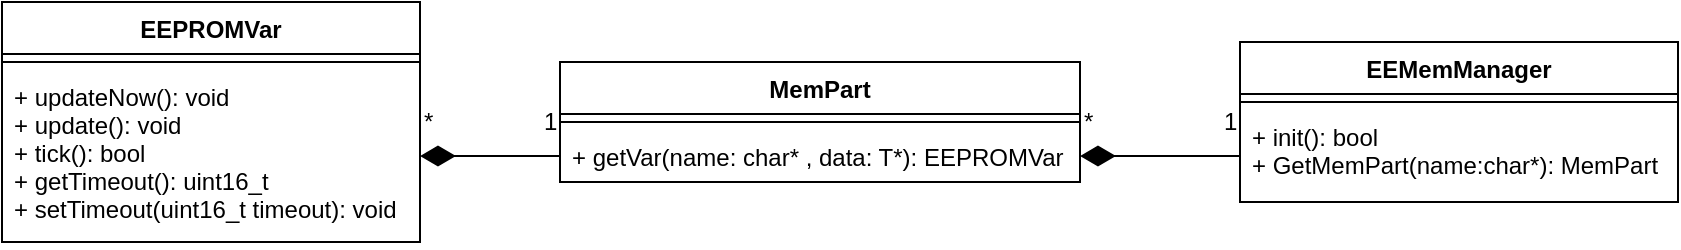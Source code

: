 <mxfile version="12.1.3" type="device" pages="1"><diagram name="Page-1" id="c4acf3e9-155e-7222-9cf6-157b1a14988f"><mxGraphModel dx="971" dy="426" grid="1" gridSize="10" guides="1" tooltips="1" connect="1" arrows="1" fold="1" page="1" pageScale="1" pageWidth="850" pageHeight="1100" background="#ffffff" math="0" shadow="0"><root><mxCell id="0"/><mxCell id="1" parent="0"/><mxCell id="kwLSEF0E-FT7MVcBliIM-1" value="EEPROMVar" style="swimlane;fontStyle=1;align=center;verticalAlign=top;childLayout=stackLayout;horizontal=1;startSize=26;horizontalStack=0;resizeParent=1;resizeParentMax=0;resizeLast=0;collapsible=1;marginBottom=0;" vertex="1" parent="1"><mxGeometry x="81" y="40" width="209" height="120" as="geometry"/></mxCell><mxCell id="kwLSEF0E-FT7MVcBliIM-3" value="" style="line;strokeWidth=1;fillColor=none;align=left;verticalAlign=middle;spacingTop=-1;spacingLeft=3;spacingRight=3;rotatable=0;labelPosition=right;points=[];portConstraint=eastwest;" vertex="1" parent="kwLSEF0E-FT7MVcBliIM-1"><mxGeometry y="26" width="209" height="8" as="geometry"/></mxCell><mxCell id="kwLSEF0E-FT7MVcBliIM-4" value="+ updateNow(): void&#10;+ update(): void&#10;+ tick(): bool&#10;+ getTimeout(): uint16_t&#10;+ setTimeout(uint16_t timeout): void " style="text;strokeColor=none;fillColor=none;align=left;verticalAlign=top;spacingLeft=4;spacingRight=4;overflow=hidden;rotatable=0;points=[[0,0.5],[1,0.5]];portConstraint=eastwest;" vertex="1" parent="kwLSEF0E-FT7MVcBliIM-1"><mxGeometry y="34" width="209" height="86" as="geometry"/></mxCell><mxCell id="kwLSEF0E-FT7MVcBliIM-6" value="MemPart" style="swimlane;fontStyle=1;align=center;verticalAlign=top;childLayout=stackLayout;horizontal=1;startSize=26;horizontalStack=0;resizeParent=1;resizeParentMax=0;resizeLast=0;collapsible=1;marginBottom=0;" vertex="1" parent="1"><mxGeometry x="360" y="70" width="260" height="60" as="geometry"/></mxCell><mxCell id="kwLSEF0E-FT7MVcBliIM-8" value="" style="line;strokeWidth=1;fillColor=none;align=left;verticalAlign=middle;spacingTop=-1;spacingLeft=3;spacingRight=3;rotatable=0;labelPosition=right;points=[];portConstraint=eastwest;" vertex="1" parent="kwLSEF0E-FT7MVcBliIM-6"><mxGeometry y="26" width="260" height="8" as="geometry"/></mxCell><mxCell id="kwLSEF0E-FT7MVcBliIM-9" value="+ getVar(name: char* , data: T*): EEPROMVar&#10;" style="text;strokeColor=none;fillColor=none;align=left;verticalAlign=top;spacingLeft=4;spacingRight=4;overflow=hidden;rotatable=0;points=[[0,0.5],[1,0.5]];portConstraint=eastwest;" vertex="1" parent="kwLSEF0E-FT7MVcBliIM-6"><mxGeometry y="34" width="260" height="26" as="geometry"/></mxCell><mxCell id="kwLSEF0E-FT7MVcBliIM-15" value="EEMemManager" style="swimlane;fontStyle=1;align=center;verticalAlign=top;childLayout=stackLayout;horizontal=1;startSize=26;horizontalStack=0;resizeParent=1;resizeParentMax=0;resizeLast=0;collapsible=1;marginBottom=0;" vertex="1" parent="1"><mxGeometry x="700" y="60" width="219" height="80" as="geometry"/></mxCell><mxCell id="kwLSEF0E-FT7MVcBliIM-17" value="" style="line;strokeWidth=1;fillColor=none;align=left;verticalAlign=middle;spacingTop=-1;spacingLeft=3;spacingRight=3;rotatable=0;labelPosition=right;points=[];portConstraint=eastwest;" vertex="1" parent="kwLSEF0E-FT7MVcBliIM-15"><mxGeometry y="26" width="219" height="8" as="geometry"/></mxCell><mxCell id="kwLSEF0E-FT7MVcBliIM-18" value="+ init(): bool&#10;+ GetMemPart(name:char*): MemPart" style="text;strokeColor=none;fillColor=none;align=left;verticalAlign=top;spacingLeft=4;spacingRight=4;overflow=hidden;rotatable=0;points=[[0,0.5],[1,0.5]];portConstraint=eastwest;" vertex="1" parent="kwLSEF0E-FT7MVcBliIM-15"><mxGeometry y="34" width="219" height="46" as="geometry"/></mxCell><mxCell id="kwLSEF0E-FT7MVcBliIM-19" style="edgeStyle=none;rounded=0;orthogonalLoop=1;jettySize=auto;html=1;exitX=0;exitY=0.5;exitDx=0;exitDy=0;entryX=1;entryY=0.5;entryDx=0;entryDy=0;startArrow=none;startFill=0;endArrow=diamondThin;endFill=1;startSize=6;endSize=15;" edge="1" parent="1" source="kwLSEF0E-FT7MVcBliIM-9" target="kwLSEF0E-FT7MVcBliIM-4"><mxGeometry relative="1" as="geometry"/></mxCell><mxCell id="kwLSEF0E-FT7MVcBliIM-20" style="edgeStyle=none;rounded=0;orthogonalLoop=1;jettySize=auto;html=1;exitX=0;exitY=0.5;exitDx=0;exitDy=0;entryX=1;entryY=0.5;entryDx=0;entryDy=0;startArrow=none;startFill=0;startSize=6;endArrow=diamondThin;endFill=1;endSize=15;" edge="1" parent="1" source="kwLSEF0E-FT7MVcBliIM-18" target="kwLSEF0E-FT7MVcBliIM-9"><mxGeometry relative="1" as="geometry"/></mxCell><mxCell id="kwLSEF0E-FT7MVcBliIM-21" value="1" style="text;html=1;resizable=0;points=[];autosize=1;align=left;verticalAlign=top;spacingTop=-4;" vertex="1" parent="1"><mxGeometry x="350" y="90" width="20" height="20" as="geometry"/></mxCell><mxCell id="kwLSEF0E-FT7MVcBliIM-22" value="*" style="text;html=1;resizable=0;points=[];autosize=1;align=left;verticalAlign=top;spacingTop=-4;" vertex="1" parent="1"><mxGeometry x="290" y="90" width="20" height="20" as="geometry"/></mxCell><mxCell id="kwLSEF0E-FT7MVcBliIM-23" value="1" style="text;html=1;resizable=0;points=[];autosize=1;align=left;verticalAlign=top;spacingTop=-4;" vertex="1" parent="1"><mxGeometry x="690" y="90" width="20" height="20" as="geometry"/></mxCell><mxCell id="kwLSEF0E-FT7MVcBliIM-24" value="*" style="text;html=1;resizable=0;points=[];autosize=1;align=left;verticalAlign=top;spacingTop=-4;" vertex="1" parent="1"><mxGeometry x="620" y="90" width="20" height="20" as="geometry"/></mxCell></root></mxGraphModel></diagram></mxfile>
